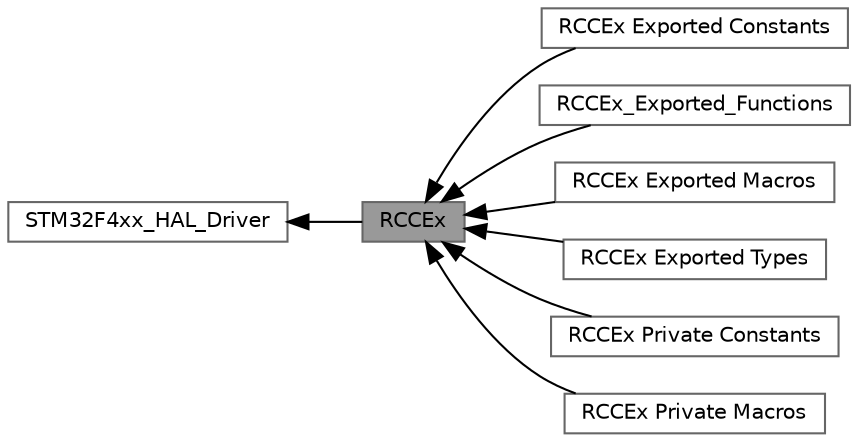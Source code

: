 digraph "RCCEx"
{
 // LATEX_PDF_SIZE
  bgcolor="transparent";
  edge [fontname=Helvetica,fontsize=10,labelfontname=Helvetica,labelfontsize=10];
  node [fontname=Helvetica,fontsize=10,shape=box,height=0.2,width=0.4];
  rankdir=LR;
  Node1 [id="Node000001",label="RCCEx",height=0.2,width=0.4,color="gray40", fillcolor="grey60", style="filled", fontcolor="black",tooltip="RCCEx HAL module driver."];
  Node4 [id="Node000004",label="RCCEx Exported Constants",height=0.2,width=0.4,color="grey40", fillcolor="white", style="filled",URL="$group__RCCEx__Exported__Constants.html",tooltip=" "];
  Node8 [id="Node000008",label="RCCEx_Exported_Functions",height=0.2,width=0.4,color="grey40", fillcolor="white", style="filled",URL="$group__RCCEx__Exported__Functions.html",tooltip=" "];
  Node5 [id="Node000005",label="RCCEx Exported Macros",height=0.2,width=0.4,color="grey40", fillcolor="white", style="filled",URL="$group__RCCEx__Exported__Macros.html",tooltip=" "];
  Node3 [id="Node000003",label="RCCEx Exported Types",height=0.2,width=0.4,color="grey40", fillcolor="white", style="filled",URL="$group__RCCEx__Exported__Types.html",tooltip=" "];
  Node6 [id="Node000006",label="RCCEx Private Constants",height=0.2,width=0.4,color="grey40", fillcolor="white", style="filled",URL="$group__RCCEx__Private__Constants.html",tooltip=" "];
  Node7 [id="Node000007",label="RCCEx Private Macros",height=0.2,width=0.4,color="grey40", fillcolor="white", style="filled",URL="$group__RCCEx__Private__Macros.html",tooltip=" "];
  Node2 [id="Node000002",label="STM32F4xx_HAL_Driver",height=0.2,width=0.4,color="grey40", fillcolor="white", style="filled",URL="$group__STM32F4xx__HAL__Driver.html",tooltip=" "];
  Node2->Node1 [shape=plaintext, dir="back", style="solid"];
  Node1->Node3 [shape=plaintext, dir="back", style="solid"];
  Node1->Node4 [shape=plaintext, dir="back", style="solid"];
  Node1->Node5 [shape=plaintext, dir="back", style="solid"];
  Node1->Node6 [shape=plaintext, dir="back", style="solid"];
  Node1->Node7 [shape=plaintext, dir="back", style="solid"];
  Node1->Node8 [shape=plaintext, dir="back", style="solid"];
}
